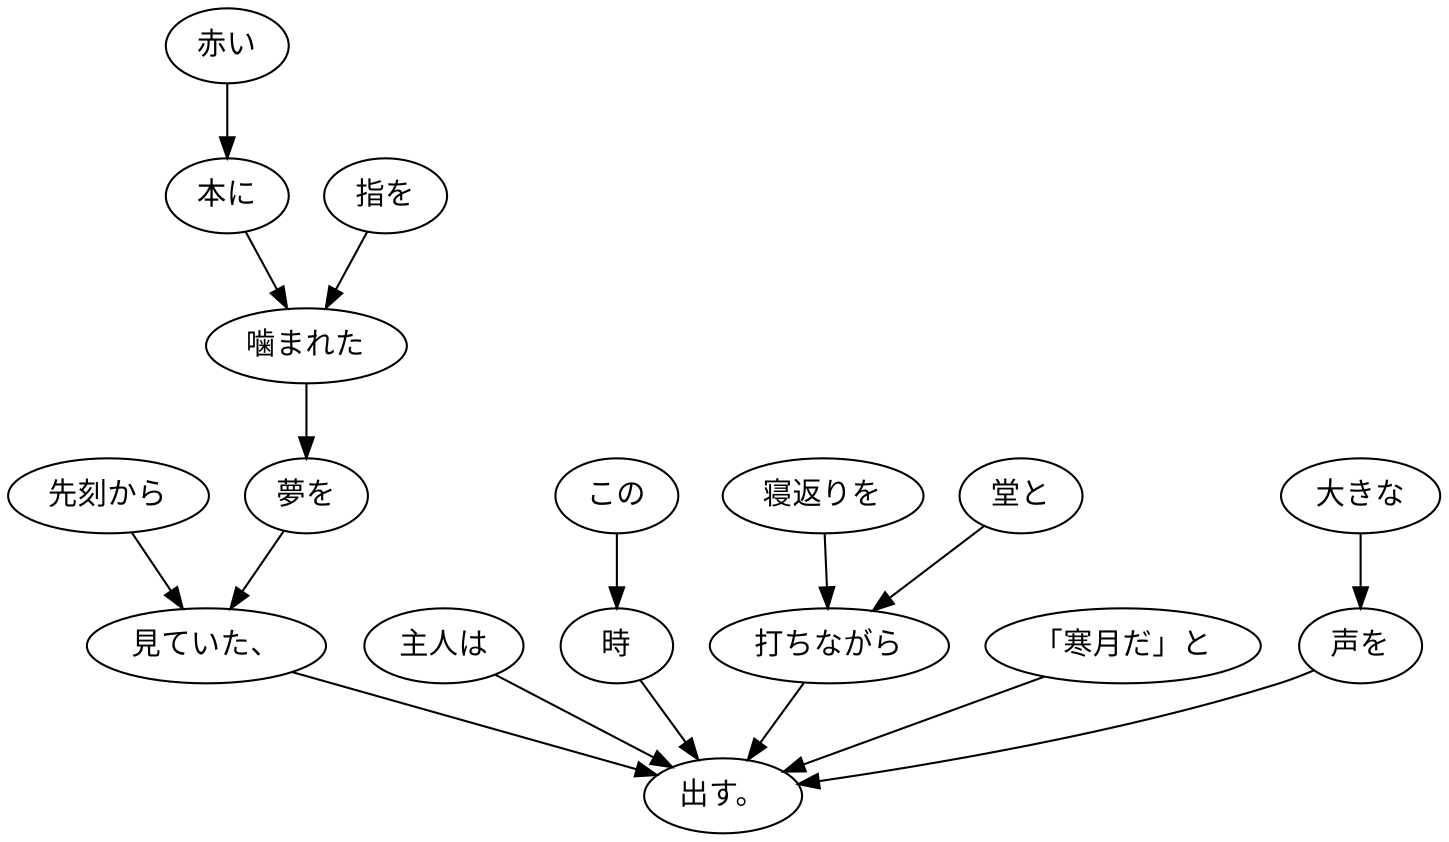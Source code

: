 digraph graph2820 {
	node0 [label="先刻から"];
	node1 [label="赤い"];
	node2 [label="本に"];
	node3 [label="指を"];
	node4 [label="噛まれた"];
	node5 [label="夢を"];
	node6 [label="見ていた、"];
	node7 [label="主人は"];
	node8 [label="この"];
	node9 [label="時"];
	node10 [label="寝返りを"];
	node11 [label="堂と"];
	node12 [label="打ちながら"];
	node13 [label="「寒月だ」と"];
	node14 [label="大きな"];
	node15 [label="声を"];
	node16 [label="出す。"];
	node0 -> node6;
	node1 -> node2;
	node2 -> node4;
	node3 -> node4;
	node4 -> node5;
	node5 -> node6;
	node6 -> node16;
	node7 -> node16;
	node8 -> node9;
	node9 -> node16;
	node10 -> node12;
	node11 -> node12;
	node12 -> node16;
	node13 -> node16;
	node14 -> node15;
	node15 -> node16;
}
